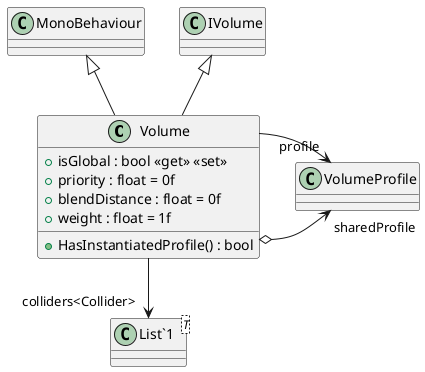 @startuml
class Volume {
    + isGlobal : bool <<get>> <<set>>
    + priority : float = 0f
    + blendDistance : float = 0f
    + weight : float = 1f
    + HasInstantiatedProfile() : bool
}
class "List`1"<T> {
}
MonoBehaviour <|-- Volume
IVolume <|-- Volume
Volume o-> "sharedProfile" VolumeProfile
Volume --> "profile" VolumeProfile
Volume --> "colliders<Collider>" "List`1"
@enduml
